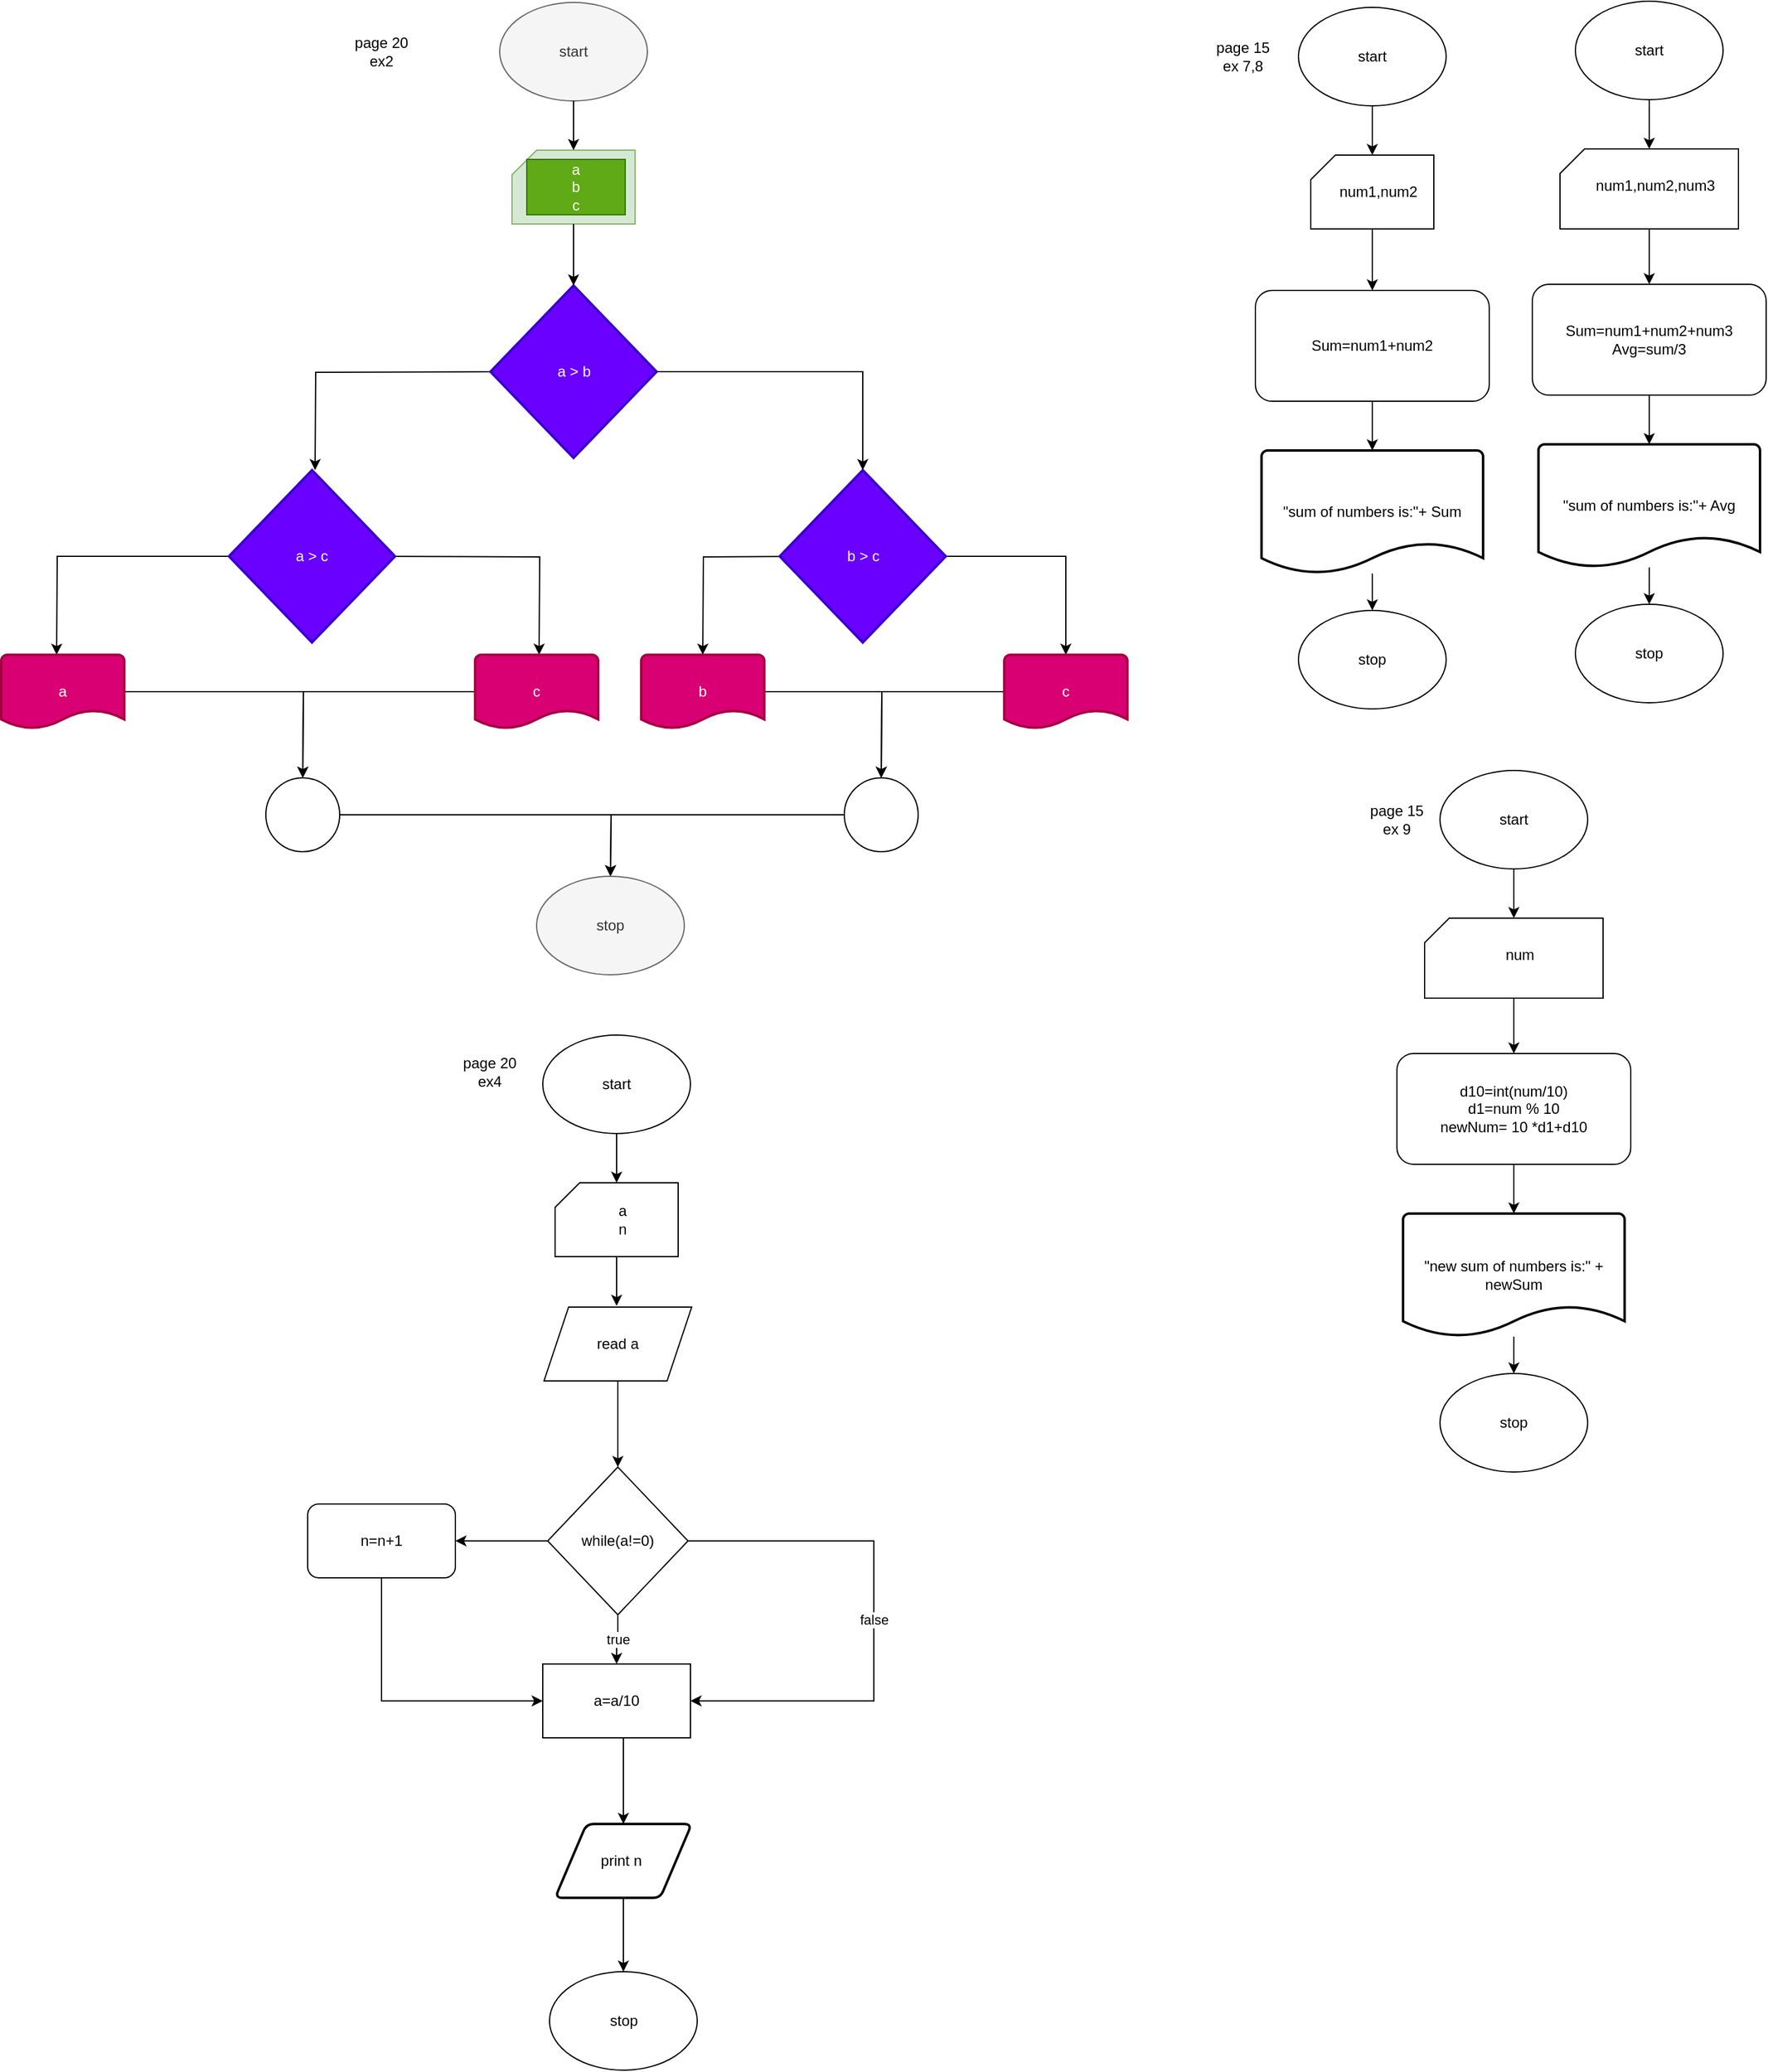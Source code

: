 <mxfile>
    <diagram name="Page-1" id="hLnUzKsIZfY_c8V2M1LN">
        <mxGraphModel dx="1767" dy="567" grid="1" gridSize="10" guides="1" tooltips="1" connect="1" arrows="1" fold="1" page="1" pageScale="1" pageWidth="850" pageHeight="1100" math="0" shadow="0">
            <root>
                <mxCell id="0"/>
                <mxCell id="1" parent="0"/>
                <mxCell id="ncw5knBwVA3gmAysDetF-1" value="start" style="ellipse;whiteSpace=wrap;html=1;" parent="1" vertex="1">
                    <mxGeometry x="205" y="5" width="120" height="80" as="geometry"/>
                </mxCell>
                <mxCell id="ncw5knBwVA3gmAysDetF-2" style="edgeStyle=orthogonalEdgeStyle;rounded=0;orthogonalLoop=1;jettySize=auto;html=1;entryX=0.5;entryY=0;entryDx=0;entryDy=0;" parent="1" source="ncw5knBwVA3gmAysDetF-3" target="ncw5knBwVA3gmAysDetF-8" edge="1">
                    <mxGeometry relative="1" as="geometry"/>
                </mxCell>
                <mxCell id="ncw5knBwVA3gmAysDetF-3" value="" style="verticalLabelPosition=bottom;verticalAlign=top;html=1;shape=card;whiteSpace=wrap;size=20;arcSize=12;" parent="1" vertex="1">
                    <mxGeometry x="215" y="125" width="100" height="60" as="geometry"/>
                </mxCell>
                <mxCell id="ncw5knBwVA3gmAysDetF-4" style="edgeStyle=orthogonalEdgeStyle;rounded=0;orthogonalLoop=1;jettySize=auto;html=1;entryX=0.5;entryY=0;entryDx=0;entryDy=0;" parent="1" source="ncw5knBwVA3gmAysDetF-5" target="ncw5knBwVA3gmAysDetF-6" edge="1">
                    <mxGeometry relative="1" as="geometry"/>
                </mxCell>
                <mxCell id="ncw5knBwVA3gmAysDetF-5" value="&quot;sum of numbers is:&quot;+ Sum" style="strokeWidth=2;html=1;shape=mxgraph.flowchart.document2;whiteSpace=wrap;size=0.25;" parent="1" vertex="1">
                    <mxGeometry x="175" y="365" width="180" height="100" as="geometry"/>
                </mxCell>
                <mxCell id="ncw5knBwVA3gmAysDetF-6" value="stop" style="ellipse;whiteSpace=wrap;html=1;" parent="1" vertex="1">
                    <mxGeometry x="205" y="495" width="120" height="80" as="geometry"/>
                </mxCell>
                <mxCell id="ncw5knBwVA3gmAysDetF-7" style="edgeStyle=orthogonalEdgeStyle;rounded=0;orthogonalLoop=1;jettySize=auto;html=1;" parent="1" source="ncw5knBwVA3gmAysDetF-8" target="ncw5knBwVA3gmAysDetF-5" edge="1">
                    <mxGeometry relative="1" as="geometry"/>
                </mxCell>
                <mxCell id="ncw5knBwVA3gmAysDetF-8" value="" style="rounded=1;whiteSpace=wrap;html=1;" parent="1" vertex="1">
                    <mxGeometry x="170" y="235" width="190" height="90" as="geometry"/>
                </mxCell>
                <mxCell id="ncw5knBwVA3gmAysDetF-9" value="num1,num2" style="text;html=1;align=center;verticalAlign=middle;whiteSpace=wrap;rounded=0;" parent="1" vertex="1">
                    <mxGeometry x="235" y="140" width="70" height="30" as="geometry"/>
                </mxCell>
                <mxCell id="ncw5knBwVA3gmAysDetF-10" value="Sum=num1+num2" style="text;html=1;align=center;verticalAlign=middle;whiteSpace=wrap;rounded=0;" parent="1" vertex="1">
                    <mxGeometry x="175" y="247.5" width="180" height="65" as="geometry"/>
                </mxCell>
                <mxCell id="ncw5knBwVA3gmAysDetF-11" style="edgeStyle=orthogonalEdgeStyle;rounded=0;orthogonalLoop=1;jettySize=auto;html=1;entryX=0.5;entryY=0;entryDx=0;entryDy=0;entryPerimeter=0;" parent="1" source="ncw5knBwVA3gmAysDetF-1" target="ncw5knBwVA3gmAysDetF-3" edge="1">
                    <mxGeometry relative="1" as="geometry"/>
                </mxCell>
                <mxCell id="ncw5knBwVA3gmAysDetF-36" value="start" style="ellipse;whiteSpace=wrap;html=1;" parent="1" vertex="1">
                    <mxGeometry x="430" width="120" height="80" as="geometry"/>
                </mxCell>
                <mxCell id="ncw5knBwVA3gmAysDetF-37" style="edgeStyle=orthogonalEdgeStyle;rounded=0;orthogonalLoop=1;jettySize=auto;html=1;entryX=0.5;entryY=0;entryDx=0;entryDy=0;" parent="1" source="ncw5knBwVA3gmAysDetF-38" target="ncw5knBwVA3gmAysDetF-43" edge="1">
                    <mxGeometry relative="1" as="geometry"/>
                </mxCell>
                <mxCell id="ncw5knBwVA3gmAysDetF-38" value="" style="verticalLabelPosition=bottom;verticalAlign=top;html=1;shape=card;whiteSpace=wrap;size=20;arcSize=12;" parent="1" vertex="1">
                    <mxGeometry x="417.5" y="120" width="145" height="65" as="geometry"/>
                </mxCell>
                <mxCell id="ncw5knBwVA3gmAysDetF-39" style="edgeStyle=orthogonalEdgeStyle;rounded=0;orthogonalLoop=1;jettySize=auto;html=1;entryX=0.5;entryY=0;entryDx=0;entryDy=0;" parent="1" source="ncw5knBwVA3gmAysDetF-40" target="ncw5knBwVA3gmAysDetF-41" edge="1">
                    <mxGeometry relative="1" as="geometry"/>
                </mxCell>
                <mxCell id="ncw5knBwVA3gmAysDetF-40" value="&quot;sum of numbers is:&quot;+ Avg" style="strokeWidth=2;html=1;shape=mxgraph.flowchart.document2;whiteSpace=wrap;size=0.25;" parent="1" vertex="1">
                    <mxGeometry x="400" y="360" width="180" height="100" as="geometry"/>
                </mxCell>
                <mxCell id="ncw5knBwVA3gmAysDetF-41" value="stop" style="ellipse;whiteSpace=wrap;html=1;" parent="1" vertex="1">
                    <mxGeometry x="430" y="490" width="120" height="80" as="geometry"/>
                </mxCell>
                <mxCell id="ncw5knBwVA3gmAysDetF-42" style="edgeStyle=orthogonalEdgeStyle;rounded=0;orthogonalLoop=1;jettySize=auto;html=1;" parent="1" source="ncw5knBwVA3gmAysDetF-43" target="ncw5knBwVA3gmAysDetF-40" edge="1">
                    <mxGeometry relative="1" as="geometry"/>
                </mxCell>
                <mxCell id="ncw5knBwVA3gmAysDetF-43" value="" style="rounded=1;whiteSpace=wrap;html=1;" parent="1" vertex="1">
                    <mxGeometry x="395" y="230" width="190" height="90" as="geometry"/>
                </mxCell>
                <mxCell id="ncw5knBwVA3gmAysDetF-44" value="num1,num2,num3" style="text;html=1;align=center;verticalAlign=middle;whiteSpace=wrap;rounded=0;" parent="1" vertex="1">
                    <mxGeometry x="460" y="135" width="70" height="30" as="geometry"/>
                </mxCell>
                <mxCell id="ncw5knBwVA3gmAysDetF-45" value="Sum=num1+num2+num3&lt;div&gt;Avg=sum/3&lt;/div&gt;" style="text;html=1;align=center;verticalAlign=middle;whiteSpace=wrap;rounded=0;" parent="1" vertex="1">
                    <mxGeometry x="400" y="242.5" width="180" height="65" as="geometry"/>
                </mxCell>
                <mxCell id="ncw5knBwVA3gmAysDetF-46" style="edgeStyle=orthogonalEdgeStyle;rounded=0;orthogonalLoop=1;jettySize=auto;html=1;entryX=0.5;entryY=0;entryDx=0;entryDy=0;entryPerimeter=0;" parent="1" source="ncw5knBwVA3gmAysDetF-36" target="ncw5knBwVA3gmAysDetF-38" edge="1">
                    <mxGeometry relative="1" as="geometry"/>
                </mxCell>
                <mxCell id="ncw5knBwVA3gmAysDetF-47" value="start" style="ellipse;whiteSpace=wrap;html=1;" parent="1" vertex="1">
                    <mxGeometry x="320" y="625" width="120" height="80" as="geometry"/>
                </mxCell>
                <mxCell id="ncw5knBwVA3gmAysDetF-48" style="edgeStyle=orthogonalEdgeStyle;rounded=0;orthogonalLoop=1;jettySize=auto;html=1;entryX=0.5;entryY=0;entryDx=0;entryDy=0;" parent="1" source="ncw5knBwVA3gmAysDetF-49" target="ncw5knBwVA3gmAysDetF-54" edge="1">
                    <mxGeometry relative="1" as="geometry"/>
                </mxCell>
                <mxCell id="ncw5knBwVA3gmAysDetF-49" value="" style="verticalLabelPosition=bottom;verticalAlign=top;html=1;shape=card;whiteSpace=wrap;size=20;arcSize=12;" parent="1" vertex="1">
                    <mxGeometry x="307.5" y="745" width="145" height="65" as="geometry"/>
                </mxCell>
                <mxCell id="ncw5knBwVA3gmAysDetF-50" style="edgeStyle=orthogonalEdgeStyle;rounded=0;orthogonalLoop=1;jettySize=auto;html=1;entryX=0.5;entryY=0;entryDx=0;entryDy=0;" parent="1" source="ncw5knBwVA3gmAysDetF-51" target="ncw5knBwVA3gmAysDetF-52" edge="1">
                    <mxGeometry relative="1" as="geometry"/>
                </mxCell>
                <mxCell id="ncw5knBwVA3gmAysDetF-51" value="&quot;new sum of numbers is:&quot; + newSum" style="strokeWidth=2;html=1;shape=mxgraph.flowchart.document2;whiteSpace=wrap;size=0.25;" parent="1" vertex="1">
                    <mxGeometry x="290" y="985" width="180" height="100" as="geometry"/>
                </mxCell>
                <mxCell id="ncw5knBwVA3gmAysDetF-52" value="stop" style="ellipse;whiteSpace=wrap;html=1;" parent="1" vertex="1">
                    <mxGeometry x="320" y="1115" width="120" height="80" as="geometry"/>
                </mxCell>
                <mxCell id="ncw5knBwVA3gmAysDetF-53" style="edgeStyle=orthogonalEdgeStyle;rounded=0;orthogonalLoop=1;jettySize=auto;html=1;" parent="1" source="ncw5knBwVA3gmAysDetF-54" target="ncw5knBwVA3gmAysDetF-51" edge="1">
                    <mxGeometry relative="1" as="geometry"/>
                </mxCell>
                <mxCell id="ncw5knBwVA3gmAysDetF-54" value="" style="rounded=1;whiteSpace=wrap;html=1;" parent="1" vertex="1">
                    <mxGeometry x="285" y="855" width="190" height="90" as="geometry"/>
                </mxCell>
                <mxCell id="ncw5knBwVA3gmAysDetF-55" value="num" style="text;html=1;align=center;verticalAlign=middle;whiteSpace=wrap;rounded=0;" parent="1" vertex="1">
                    <mxGeometry x="350" y="760" width="70" height="30" as="geometry"/>
                </mxCell>
                <mxCell id="ncw5knBwVA3gmAysDetF-56" value="d10=int(num/10)&lt;div&gt;d1=num % 10&lt;/div&gt;&lt;div&gt;newNum= 10 *d1+d10&lt;/div&gt;" style="text;html=1;align=center;verticalAlign=middle;whiteSpace=wrap;rounded=0;" parent="1" vertex="1">
                    <mxGeometry x="290" y="867.5" width="180" height="65" as="geometry"/>
                </mxCell>
                <mxCell id="ncw5knBwVA3gmAysDetF-57" style="edgeStyle=orthogonalEdgeStyle;rounded=0;orthogonalLoop=1;jettySize=auto;html=1;entryX=0.5;entryY=0;entryDx=0;entryDy=0;entryPerimeter=0;" parent="1" source="ncw5knBwVA3gmAysDetF-47" target="ncw5knBwVA3gmAysDetF-49" edge="1">
                    <mxGeometry relative="1" as="geometry"/>
                </mxCell>
                <mxCell id="ncw5knBwVA3gmAysDetF-58" value="start" style="ellipse;whiteSpace=wrap;html=1;fillColor=#f5f5f5;fontColor=#333333;strokeColor=#666666;" parent="1" vertex="1">
                    <mxGeometry x="-444" y="1" width="120" height="80" as="geometry"/>
                </mxCell>
                <mxCell id="ncw5knBwVA3gmAysDetF-59" value="" style="verticalLabelPosition=bottom;verticalAlign=top;html=1;shape=card;whiteSpace=wrap;size=20;arcSize=12;fillColor=#d5e8d4;strokeColor=#82b366;" parent="1" vertex="1">
                    <mxGeometry x="-434" y="121" width="100" height="60" as="geometry"/>
                </mxCell>
                <mxCell id="ncw5knBwVA3gmAysDetF-60" value="a&lt;div&gt;b&lt;/div&gt;&lt;div&gt;c&lt;/div&gt;" style="text;html=1;align=center;verticalAlign=middle;whiteSpace=wrap;rounded=0;fillColor=#60a917;fontColor=#ffffff;strokeColor=#2D7600;" parent="1" vertex="1">
                    <mxGeometry x="-422" y="128.5" width="80" height="45" as="geometry"/>
                </mxCell>
                <mxCell id="ncw5knBwVA3gmAysDetF-61" style="edgeStyle=orthogonalEdgeStyle;rounded=0;orthogonalLoop=1;jettySize=auto;html=1;entryX=0.5;entryY=0;entryDx=0;entryDy=0;entryPerimeter=0;" parent="1" source="ncw5knBwVA3gmAysDetF-58" target="ncw5knBwVA3gmAysDetF-59" edge="1">
                    <mxGeometry relative="1" as="geometry"/>
                </mxCell>
                <mxCell id="ncw5knBwVA3gmAysDetF-62" style="edgeStyle=orthogonalEdgeStyle;rounded=0;orthogonalLoop=1;jettySize=auto;html=1;" parent="1" edge="1">
                    <mxGeometry relative="1" as="geometry">
                        <mxPoint x="-594" y="381" as="targetPoint"/>
                        <mxPoint x="-436.5" y="301" as="sourcePoint"/>
                    </mxGeometry>
                </mxCell>
                <mxCell id="ncw5knBwVA3gmAysDetF-63" value="a &amp;gt; b" style="strokeWidth=2;html=1;shape=mxgraph.flowchart.decision;whiteSpace=wrap;fillColor=#6a00ff;strokeColor=#3700CC;fontColor=#ffffff;" parent="1" vertex="1">
                    <mxGeometry x="-451.5" y="231" width="135" height="140" as="geometry"/>
                </mxCell>
                <mxCell id="ncw5knBwVA3gmAysDetF-64" style="edgeStyle=orthogonalEdgeStyle;rounded=0;orthogonalLoop=1;jettySize=auto;html=1;entryX=0.5;entryY=0;entryDx=0;entryDy=0;entryPerimeter=0;" parent="1" source="ncw5knBwVA3gmAysDetF-59" target="ncw5knBwVA3gmAysDetF-63" edge="1">
                    <mxGeometry relative="1" as="geometry"/>
                </mxCell>
                <mxCell id="ncw5knBwVA3gmAysDetF-65" style="edgeStyle=orthogonalEdgeStyle;rounded=0;orthogonalLoop=1;jettySize=auto;html=1;" parent="1" edge="1">
                    <mxGeometry relative="1" as="geometry">
                        <mxPoint x="-412" y="531" as="targetPoint"/>
                        <mxPoint x="-547" y="451" as="sourcePoint"/>
                    </mxGeometry>
                </mxCell>
                <mxCell id="ncw5knBwVA3gmAysDetF-66" style="edgeStyle=orthogonalEdgeStyle;rounded=0;orthogonalLoop=1;jettySize=auto;html=1;" parent="1" source="ncw5knBwVA3gmAysDetF-67" edge="1">
                    <mxGeometry relative="1" as="geometry">
                        <mxPoint x="-804" y="531" as="targetPoint"/>
                    </mxGeometry>
                </mxCell>
                <mxCell id="ncw5knBwVA3gmAysDetF-67" value="a &amp;gt; c" style="strokeWidth=2;html=1;shape=mxgraph.flowchart.decision;whiteSpace=wrap;fillColor=#6a00ff;strokeColor=#3700CC;fontColor=#ffffff;" parent="1" vertex="1">
                    <mxGeometry x="-664" y="381" width="135" height="140" as="geometry"/>
                </mxCell>
                <mxCell id="ncw5knBwVA3gmAysDetF-68" style="edgeStyle=orthogonalEdgeStyle;rounded=0;orthogonalLoop=1;jettySize=auto;html=1;" parent="1" edge="1">
                    <mxGeometry relative="1" as="geometry">
                        <mxPoint x="-279" y="531" as="targetPoint"/>
                        <mxPoint x="-201.5" y="451" as="sourcePoint"/>
                    </mxGeometry>
                </mxCell>
                <mxCell id="ncw5knBwVA3gmAysDetF-69" style="edgeStyle=orthogonalEdgeStyle;rounded=0;orthogonalLoop=1;jettySize=auto;html=1;" parent="1" source="ncw5knBwVA3gmAysDetF-70" target="ncw5knBwVA3gmAysDetF-73" edge="1">
                    <mxGeometry relative="1" as="geometry">
                        <mxPoint x="16" y="531" as="targetPoint"/>
                    </mxGeometry>
                </mxCell>
                <mxCell id="ncw5knBwVA3gmAysDetF-70" value="b &amp;gt; c" style="strokeWidth=2;html=1;shape=mxgraph.flowchart.decision;whiteSpace=wrap;fillColor=#6a00ff;strokeColor=#3700CC;fontColor=#ffffff;" parent="1" vertex="1">
                    <mxGeometry x="-216.5" y="381" width="135" height="140" as="geometry"/>
                </mxCell>
                <mxCell id="ncw5knBwVA3gmAysDetF-71" style="edgeStyle=orthogonalEdgeStyle;rounded=0;orthogonalLoop=1;jettySize=auto;html=1;entryX=0.5;entryY=0;entryDx=0;entryDy=0;entryPerimeter=0;" parent="1" source="ncw5knBwVA3gmAysDetF-63" target="ncw5knBwVA3gmAysDetF-70" edge="1">
                    <mxGeometry relative="1" as="geometry"/>
                </mxCell>
                <mxCell id="ncw5knBwVA3gmAysDetF-72" style="edgeStyle=orthogonalEdgeStyle;rounded=0;orthogonalLoop=1;jettySize=auto;html=1;" parent="1" source="ncw5knBwVA3gmAysDetF-73" edge="1">
                    <mxGeometry relative="1" as="geometry">
                        <mxPoint x="-134" y="631" as="targetPoint"/>
                    </mxGeometry>
                </mxCell>
                <mxCell id="ncw5knBwVA3gmAysDetF-73" value="c" style="strokeWidth=2;html=1;shape=mxgraph.flowchart.document2;whiteSpace=wrap;size=0.25;fillColor=#d80073;strokeColor=#A50040;fontColor=#ffffff;" parent="1" vertex="1">
                    <mxGeometry x="-34" y="531" width="100" height="60" as="geometry"/>
                </mxCell>
                <mxCell id="ncw5knBwVA3gmAysDetF-74" style="edgeStyle=orthogonalEdgeStyle;rounded=0;orthogonalLoop=1;jettySize=auto;html=1;" parent="1" source="ncw5knBwVA3gmAysDetF-75" edge="1">
                    <mxGeometry relative="1" as="geometry">
                        <mxPoint x="-134" y="631" as="targetPoint"/>
                    </mxGeometry>
                </mxCell>
                <mxCell id="ncw5knBwVA3gmAysDetF-75" value="b" style="strokeWidth=2;html=1;shape=mxgraph.flowchart.document2;whiteSpace=wrap;size=0.25;fillColor=#d80073;strokeColor=#A50040;fontColor=#ffffff;" parent="1" vertex="1">
                    <mxGeometry x="-329" y="531" width="100" height="60" as="geometry"/>
                </mxCell>
                <mxCell id="ncw5knBwVA3gmAysDetF-76" style="edgeStyle=orthogonalEdgeStyle;rounded=0;orthogonalLoop=1;jettySize=auto;html=1;" parent="1" source="ncw5knBwVA3gmAysDetF-77" edge="1">
                    <mxGeometry relative="1" as="geometry">
                        <mxPoint x="-604" y="631" as="targetPoint"/>
                    </mxGeometry>
                </mxCell>
                <mxCell id="ncw5knBwVA3gmAysDetF-77" value="c" style="strokeWidth=2;html=1;shape=mxgraph.flowchart.document2;whiteSpace=wrap;size=0.25;fillColor=#d80073;strokeColor=#A50040;fontColor=#ffffff;" parent="1" vertex="1">
                    <mxGeometry x="-464" y="531" width="100" height="60" as="geometry"/>
                </mxCell>
                <mxCell id="ncw5knBwVA3gmAysDetF-78" style="edgeStyle=orthogonalEdgeStyle;rounded=0;orthogonalLoop=1;jettySize=auto;html=1;" parent="1" source="ncw5knBwVA3gmAysDetF-79" edge="1">
                    <mxGeometry relative="1" as="geometry">
                        <mxPoint x="-604" y="631" as="targetPoint"/>
                    </mxGeometry>
                </mxCell>
                <mxCell id="ncw5knBwVA3gmAysDetF-79" value="a" style="strokeWidth=2;html=1;shape=mxgraph.flowchart.document2;whiteSpace=wrap;size=0.25;fillColor=#d80073;strokeColor=#A50040;fontColor=#ffffff;" parent="1" vertex="1">
                    <mxGeometry x="-849" y="531" width="100" height="60" as="geometry"/>
                </mxCell>
                <mxCell id="ncw5knBwVA3gmAysDetF-80" style="edgeStyle=orthogonalEdgeStyle;rounded=0;orthogonalLoop=1;jettySize=auto;html=1;" parent="1" source="ncw5knBwVA3gmAysDetF-81" edge="1">
                    <mxGeometry relative="1" as="geometry">
                        <mxPoint x="-354" y="711" as="targetPoint"/>
                    </mxGeometry>
                </mxCell>
                <mxCell id="ncw5knBwVA3gmAysDetF-81" value="" style="verticalLabelPosition=bottom;verticalAlign=top;html=1;shape=mxgraph.flowchart.on-page_reference;" parent="1" vertex="1">
                    <mxGeometry x="-634" y="631" width="60" height="60" as="geometry"/>
                </mxCell>
                <mxCell id="ncw5knBwVA3gmAysDetF-82" style="edgeStyle=orthogonalEdgeStyle;rounded=0;orthogonalLoop=1;jettySize=auto;html=1;" parent="1" source="ncw5knBwVA3gmAysDetF-83" edge="1">
                    <mxGeometry relative="1" as="geometry">
                        <mxPoint x="-354" y="711" as="targetPoint"/>
                    </mxGeometry>
                </mxCell>
                <mxCell id="ncw5knBwVA3gmAysDetF-83" value="" style="verticalLabelPosition=bottom;verticalAlign=top;html=1;shape=mxgraph.flowchart.on-page_reference;" parent="1" vertex="1">
                    <mxGeometry x="-164" y="631" width="60" height="60" as="geometry"/>
                </mxCell>
                <mxCell id="ncw5knBwVA3gmAysDetF-84" value="stop" style="ellipse;whiteSpace=wrap;html=1;fillColor=#f5f5f5;fontColor=#333333;strokeColor=#666666;" parent="1" vertex="1">
                    <mxGeometry x="-414" y="711" width="120" height="80" as="geometry"/>
                </mxCell>
                <mxCell id="ncw5knBwVA3gmAysDetF-85" value="start" style="ellipse;whiteSpace=wrap;html=1;" parent="1" vertex="1">
                    <mxGeometry x="-409" y="840" width="120" height="80" as="geometry"/>
                </mxCell>
                <mxCell id="ncw5knBwVA3gmAysDetF-117" style="edgeStyle=orthogonalEdgeStyle;rounded=0;orthogonalLoop=1;jettySize=auto;html=1;" parent="1" source="ncw5knBwVA3gmAysDetF-87" edge="1">
                    <mxGeometry relative="1" as="geometry">
                        <mxPoint x="-349" y="1060" as="targetPoint"/>
                    </mxGeometry>
                </mxCell>
                <mxCell id="ncw5knBwVA3gmAysDetF-87" value="" style="verticalLabelPosition=bottom;verticalAlign=top;html=1;shape=card;whiteSpace=wrap;size=20;arcSize=12;" parent="1" vertex="1">
                    <mxGeometry x="-399" y="960" width="100" height="60" as="geometry"/>
                </mxCell>
                <mxCell id="ncw5knBwVA3gmAysDetF-93" value="a&lt;div&gt;n&lt;/div&gt;" style="text;html=1;align=center;verticalAlign=middle;whiteSpace=wrap;rounded=0;" parent="1" vertex="1">
                    <mxGeometry x="-379" y="975" width="70" height="30" as="geometry"/>
                </mxCell>
                <mxCell id="ncw5knBwVA3gmAysDetF-95" style="edgeStyle=orthogonalEdgeStyle;rounded=0;orthogonalLoop=1;jettySize=auto;html=1;entryX=0.5;entryY=0;entryDx=0;entryDy=0;entryPerimeter=0;" parent="1" source="ncw5knBwVA3gmAysDetF-85" target="ncw5knBwVA3gmAysDetF-87" edge="1">
                    <mxGeometry relative="1" as="geometry"/>
                </mxCell>
                <mxCell id="ncw5knBwVA3gmAysDetF-114" style="edgeStyle=orthogonalEdgeStyle;rounded=0;orthogonalLoop=1;jettySize=auto;html=1;entryX=0.5;entryY=0;entryDx=0;entryDy=0;" parent="1" source="ncw5knBwVA3gmAysDetF-97" target="ncw5knBwVA3gmAysDetF-98" edge="1">
                    <mxGeometry relative="1" as="geometry">
                        <Array as="points">
                            <mxPoint x="-348" y="1171"/>
                        </Array>
                    </mxGeometry>
                </mxCell>
                <mxCell id="ncw5knBwVA3gmAysDetF-97" value="read a" style="shape=parallelogram;perimeter=parallelogramPerimeter;whiteSpace=wrap;html=1;fixedSize=1;" parent="1" vertex="1">
                    <mxGeometry x="-408" y="1061" width="120" height="60" as="geometry"/>
                </mxCell>
                <mxCell id="ncw5knBwVA3gmAysDetF-103" value="true" style="edgeStyle=orthogonalEdgeStyle;rounded=0;orthogonalLoop=1;jettySize=auto;html=1;entryX=0.5;entryY=0;entryDx=0;entryDy=0;" parent="1" source="ncw5knBwVA3gmAysDetF-98" target="ncw5knBwVA3gmAysDetF-100" edge="1">
                    <mxGeometry relative="1" as="geometry"/>
                </mxCell>
                <mxCell id="ncw5knBwVA3gmAysDetF-104" style="edgeStyle=orthogonalEdgeStyle;rounded=0;orthogonalLoop=1;jettySize=auto;html=1;entryX=1;entryY=0.5;entryDx=0;entryDy=0;" parent="1" source="ncw5knBwVA3gmAysDetF-98" target="ncw5knBwVA3gmAysDetF-99" edge="1">
                    <mxGeometry relative="1" as="geometry"/>
                </mxCell>
                <mxCell id="ncw5knBwVA3gmAysDetF-109" value="false" style="edgeStyle=orthogonalEdgeStyle;rounded=0;orthogonalLoop=1;jettySize=auto;html=1;exitX=1;exitY=0.5;exitDx=0;exitDy=0;entryX=1;entryY=0.5;entryDx=0;entryDy=0;" parent="1" source="ncw5knBwVA3gmAysDetF-98" target="ncw5knBwVA3gmAysDetF-100" edge="1">
                    <mxGeometry relative="1" as="geometry">
                        <mxPoint x="9" y="1171" as="targetPoint"/>
                        <mxPoint x="-180" y="1310" as="sourcePoint"/>
                        <Array as="points">
                            <mxPoint x="-140" y="1251"/>
                            <mxPoint x="-140" y="1381"/>
                        </Array>
                    </mxGeometry>
                </mxCell>
                <mxCell id="ncw5knBwVA3gmAysDetF-98" value="while(a!=0)" style="rhombus;whiteSpace=wrap;html=1;" parent="1" vertex="1">
                    <mxGeometry x="-405" y="1191" width="114" height="120" as="geometry"/>
                </mxCell>
                <mxCell id="ncw5knBwVA3gmAysDetF-105" style="edgeStyle=orthogonalEdgeStyle;rounded=0;orthogonalLoop=1;jettySize=auto;html=1;entryX=0;entryY=0.5;entryDx=0;entryDy=0;" parent="1" source="ncw5knBwVA3gmAysDetF-99" target="ncw5knBwVA3gmAysDetF-100" edge="1">
                    <mxGeometry relative="1" as="geometry">
                        <Array as="points">
                            <mxPoint x="-540" y="1381"/>
                        </Array>
                    </mxGeometry>
                </mxCell>
                <mxCell id="ncw5knBwVA3gmAysDetF-99" value="n=n+1" style="rounded=1;whiteSpace=wrap;html=1;" parent="1" vertex="1">
                    <mxGeometry x="-600" y="1221" width="120" height="60" as="geometry"/>
                </mxCell>
                <mxCell id="ncw5knBwVA3gmAysDetF-110" style="edgeStyle=orthogonalEdgeStyle;rounded=0;orthogonalLoop=1;jettySize=auto;html=1;entryX=0.5;entryY=0;entryDx=0;entryDy=0;" parent="1" source="ncw5knBwVA3gmAysDetF-100" target="ncw5knBwVA3gmAysDetF-101" edge="1">
                    <mxGeometry relative="1" as="geometry">
                        <Array as="points">
                            <mxPoint x="-343" y="1431"/>
                        </Array>
                    </mxGeometry>
                </mxCell>
                <mxCell id="ncw5knBwVA3gmAysDetF-100" value="a=a/10" style="rounded=0;whiteSpace=wrap;html=1;" parent="1" vertex="1">
                    <mxGeometry x="-409" y="1351" width="120" height="60" as="geometry"/>
                </mxCell>
                <mxCell id="ncw5knBwVA3gmAysDetF-111" style="edgeStyle=orthogonalEdgeStyle;rounded=0;orthogonalLoop=1;jettySize=auto;html=1;entryX=0.5;entryY=0;entryDx=0;entryDy=0;" parent="1" source="ncw5knBwVA3gmAysDetF-101" target="ncw5knBwVA3gmAysDetF-102" edge="1">
                    <mxGeometry relative="1" as="geometry"/>
                </mxCell>
                <mxCell id="ncw5knBwVA3gmAysDetF-101" value="print n&amp;nbsp;" style="shape=parallelogram;html=1;strokeWidth=2;perimeter=parallelogramPerimeter;whiteSpace=wrap;rounded=1;arcSize=12;size=0.23;" parent="1" vertex="1">
                    <mxGeometry x="-399" y="1481" width="111" height="60" as="geometry"/>
                </mxCell>
                <mxCell id="ncw5knBwVA3gmAysDetF-102" value="stop" style="ellipse;whiteSpace=wrap;html=1;" parent="1" vertex="1">
                    <mxGeometry x="-403.5" y="1601" width="120" height="80" as="geometry"/>
                </mxCell>
                <mxCell id="ncw5knBwVA3gmAysDetF-118" value="page 20 ex2" style="text;html=1;align=center;verticalAlign=middle;whiteSpace=wrap;rounded=0;" parent="1" vertex="1">
                    <mxGeometry x="-570" y="26" width="60" height="30" as="geometry"/>
                </mxCell>
                <mxCell id="ncw5knBwVA3gmAysDetF-119" value="page 20 ex4" style="text;html=1;align=center;verticalAlign=middle;whiteSpace=wrap;rounded=0;" parent="1" vertex="1">
                    <mxGeometry x="-482" y="855" width="60" height="30" as="geometry"/>
                </mxCell>
                <mxCell id="ncw5knBwVA3gmAysDetF-120" value="page 15&lt;div&gt;ex 7,8&lt;/div&gt;" style="text;html=1;align=center;verticalAlign=middle;whiteSpace=wrap;rounded=0;" parent="1" vertex="1">
                    <mxGeometry x="130" y="30" width="60" height="30" as="geometry"/>
                </mxCell>
                <mxCell id="ncw5knBwVA3gmAysDetF-121" value="page 15 ex 9" style="text;html=1;align=center;verticalAlign=middle;whiteSpace=wrap;rounded=0;" parent="1" vertex="1">
                    <mxGeometry x="255" y="650" width="60" height="30" as="geometry"/>
                </mxCell>
            </root>
        </mxGraphModel>
    </diagram>
</mxfile>